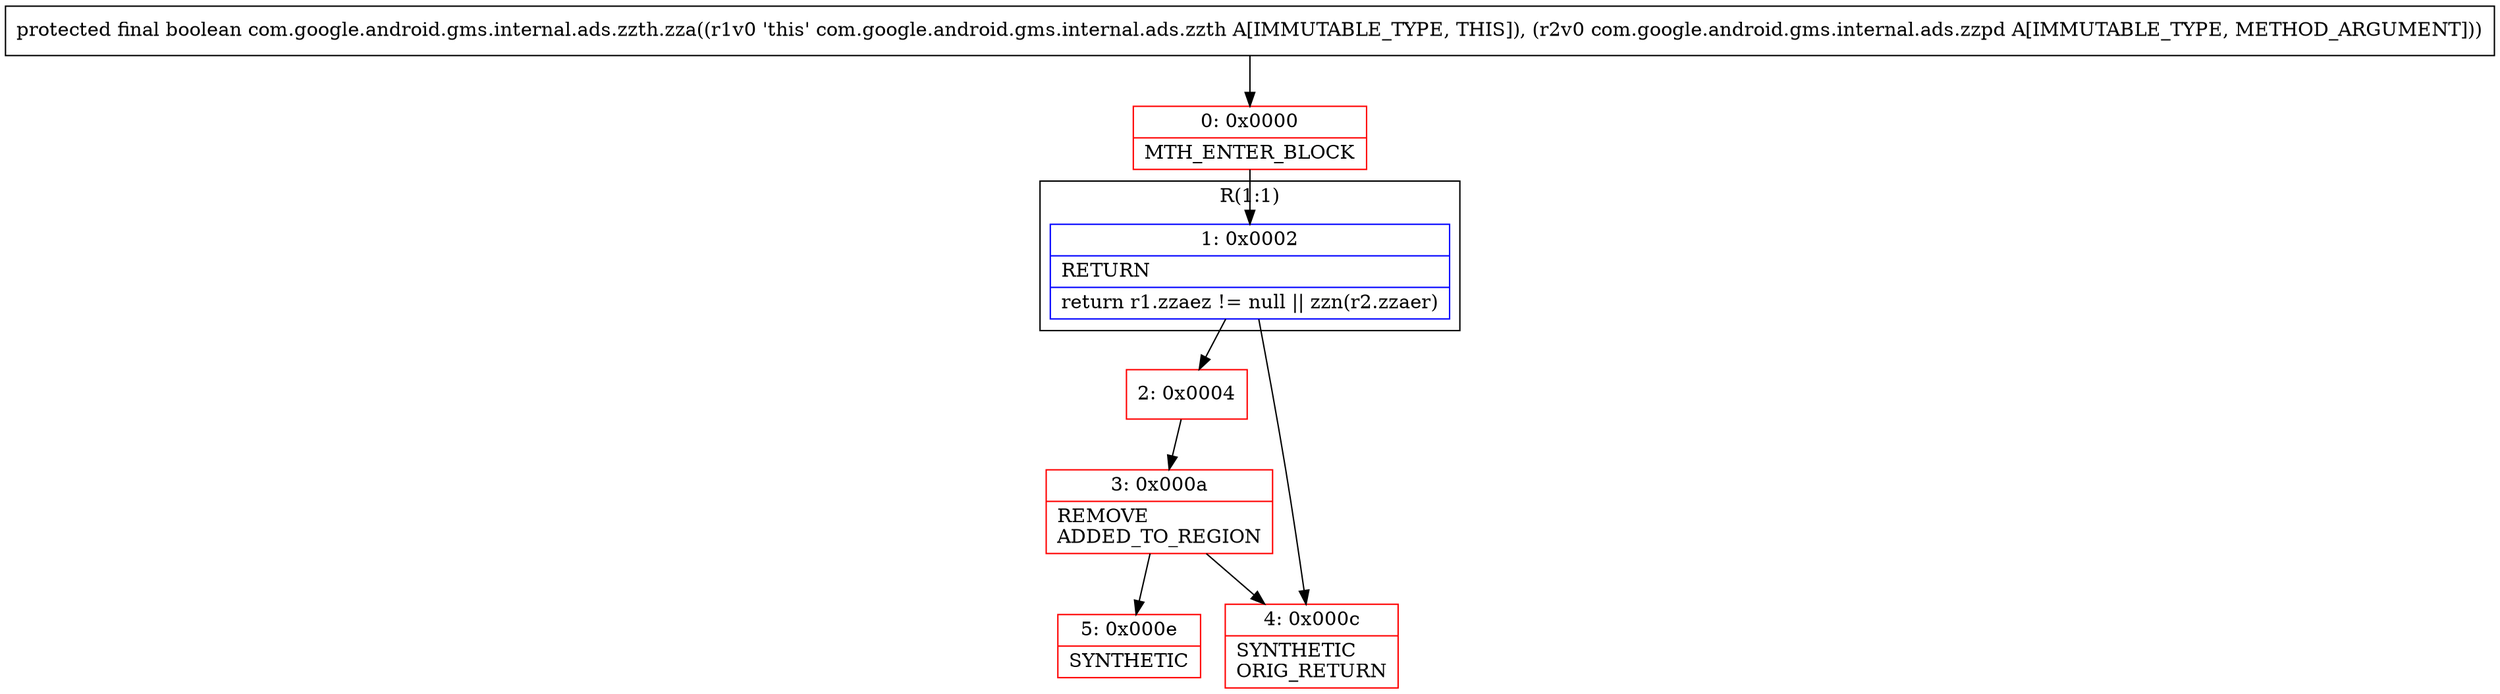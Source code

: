 digraph "CFG forcom.google.android.gms.internal.ads.zzth.zza(Lcom\/google\/android\/gms\/internal\/ads\/zzpd;)Z" {
subgraph cluster_Region_2028340390 {
label = "R(1:1)";
node [shape=record,color=blue];
Node_1 [shape=record,label="{1\:\ 0x0002|RETURN\l|return r1.zzaez != null \|\| zzn(r2.zzaer)\l}"];
}
Node_0 [shape=record,color=red,label="{0\:\ 0x0000|MTH_ENTER_BLOCK\l}"];
Node_2 [shape=record,color=red,label="{2\:\ 0x0004}"];
Node_3 [shape=record,color=red,label="{3\:\ 0x000a|REMOVE\lADDED_TO_REGION\l}"];
Node_4 [shape=record,color=red,label="{4\:\ 0x000c|SYNTHETIC\lORIG_RETURN\l}"];
Node_5 [shape=record,color=red,label="{5\:\ 0x000e|SYNTHETIC\l}"];
MethodNode[shape=record,label="{protected final boolean com.google.android.gms.internal.ads.zzth.zza((r1v0 'this' com.google.android.gms.internal.ads.zzth A[IMMUTABLE_TYPE, THIS]), (r2v0 com.google.android.gms.internal.ads.zzpd A[IMMUTABLE_TYPE, METHOD_ARGUMENT])) }"];
MethodNode -> Node_0;
Node_1 -> Node_2;
Node_1 -> Node_4;
Node_0 -> Node_1;
Node_2 -> Node_3;
Node_3 -> Node_4;
Node_3 -> Node_5;
}

